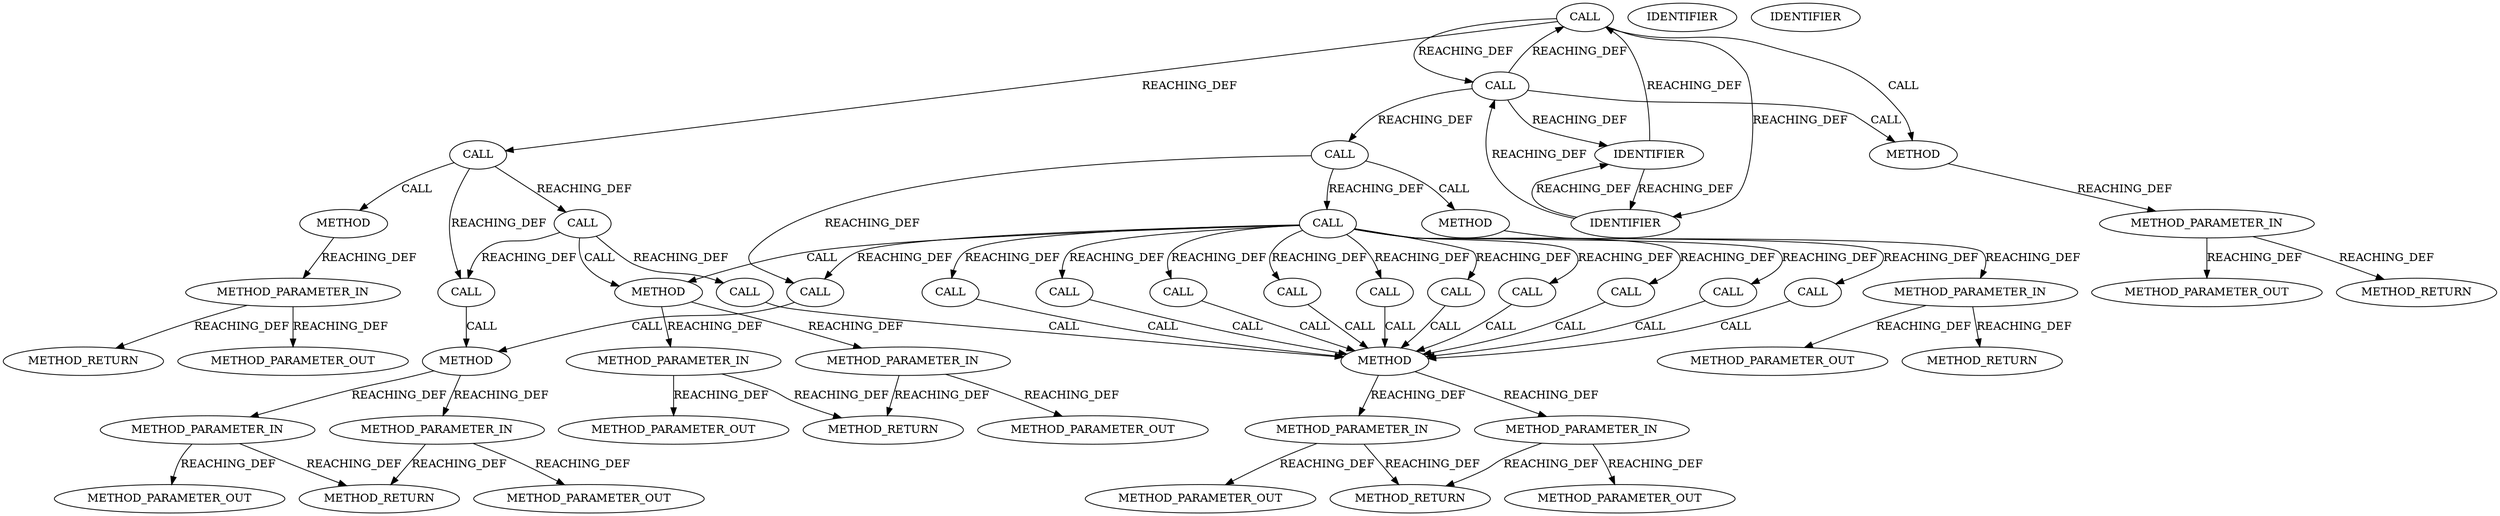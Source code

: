 strict digraph "" {
	node [label="\N"];
	1550	[ARGUMENT_INDEX=-1,
		CODE="desc->fd_aligns[i] = ceph_decode_16(&p)",
		COLUMN_NUMBER=3,
		DISPATCH_TYPE=STATIC_DISPATCH,
		LINE_NUMBER=520,
		METHOD_FULL_NAME="<operator>.assignment",
		NAME="<operator>.assignment",
		ORDER=2,
		TYPE_FULL_NAME="<empty>",
		filename="messenger_v2.c",
		label=CALL];
	11962	[AST_PARENT_FULL_NAME="<global>",
		AST_PARENT_TYPE=NAMESPACE_BLOCK,
		CODE="<empty>",
		FILENAME="<empty>",
		FULL_NAME="<operator>.assignment",
		IS_EXTERNAL=true,
		NAME="<operator>.assignment",
		ORDER=0,
		filename="<empty>",
		label=METHOD];
	1550 -> 11962	[label=CALL];
	11963	[CODE=p1,
		EVALUATION_STRATEGY=BY_VALUE,
		INDEX=1,
		IS_VARIADIC=false,
		NAME=p1,
		ORDER=1,
		TYPE_FULL_NAME=ANY,
		filename="<empty>",
		label=METHOD_PARAMETER_IN];
	11962 -> 11963	[label=REACHING_DEF];
	11964	[CODE=p2,
		EVALUATION_STRATEGY=BY_VALUE,
		INDEX=2,
		IS_VARIADIC=false,
		NAME=p2,
		ORDER=2,
		TYPE_FULL_NAME=ANY,
		filename="<empty>",
		label=METHOD_PARAMETER_IN];
	11962 -> 11964	[label=REACHING_DEF];
	1547	[ARGUMENT_INDEX=2,
		CODE="ceph_decode_32(&p)",
		COLUMN_NUMBER=22,
		DISPATCH_TYPE=STATIC_DISPATCH,
		LINE_NUMBER=519,
		METHOD_FULL_NAME=ceph_decode_32,
		NAME=ceph_decode_32,
		ORDER=2,
		TYPE_FULL_NAME="<empty>",
		filename="messenger_v2.c",
		label=CALL];
	12270	[AST_PARENT_FULL_NAME="<global>",
		AST_PARENT_TYPE=NAMESPACE_BLOCK,
		CODE="<empty>",
		FILENAME="<empty>",
		FULL_NAME=ceph_decode_32,
		IS_EXTERNAL=true,
		NAME=ceph_decode_32,
		ORDER=0,
		filename="<empty>",
		label=METHOD];
	1547 -> 12270	[label=CALL];
	1541	[ARGUMENT_INDEX=-1,
		CODE="desc->fd_lens[i] = ceph_decode_32(&p)",
		COLUMN_NUMBER=3,
		DISPATCH_TYPE=STATIC_DISPATCH,
		LINE_NUMBER=519,
		METHOD_FULL_NAME="<operator>.assignment",
		NAME="<operator>.assignment",
		ORDER=1,
		TYPE_FULL_NAME="<empty>",
		filename="messenger_v2.c",
		label=CALL];
	1547 -> 1541	[VARIABLE="ceph_decode_32(&p)",
		label=REACHING_DEF];
	1542	[ARGUMENT_INDEX=1,
		CODE="desc->fd_lens[i]",
		COLUMN_NUMBER=3,
		DISPATCH_TYPE=STATIC_DISPATCH,
		LINE_NUMBER=519,
		METHOD_FULL_NAME="<operator>.indirectIndexAccess",
		NAME="<operator>.indirectIndexAccess",
		ORDER=1,
		TYPE_FULL_NAME="<empty>",
		filename="messenger_v2.c",
		label=CALL];
	1547 -> 1542	[VARIABLE="ceph_decode_32(&p)",
		label=REACHING_DEF];
	12271	[CODE=p1,
		EVALUATION_STRATEGY=BY_VALUE,
		INDEX=1,
		IS_VARIADIC=false,
		NAME=p1,
		ORDER=1,
		TYPE_FULL_NAME=ANY,
		filename="<empty>",
		label=METHOD_PARAMETER_IN];
	12270 -> 12271	[label=REACHING_DEF];
	1541 -> 11962	[label=CALL];
	1542 -> 1541	[VARIABLE="desc->fd_lens[i]",
		label=REACHING_DEF];
	12132	[AST_PARENT_FULL_NAME="<global>",
		AST_PARENT_TYPE=NAMESPACE_BLOCK,
		CODE="<empty>",
		FILENAME="<empty>",
		FULL_NAME="<operator>.indirectIndexAccess",
		IS_EXTERNAL=true,
		NAME="<operator>.indirectIndexAccess",
		ORDER=0,
		filename="<empty>",
		label=METHOD];
	1542 -> 12132	[label=CALL];
	1543	[ARGUMENT_INDEX=1,
		CODE="desc->fd_lens",
		COLUMN_NUMBER=3,
		DISPATCH_TYPE=STATIC_DISPATCH,
		LINE_NUMBER=519,
		METHOD_FULL_NAME="<operator>.indirectFieldAccess",
		NAME="<operator>.indirectFieldAccess",
		ORDER=1,
		TYPE_FULL_NAME="<empty>",
		filename="messenger_v2.c",
		label=CALL];
	1542 -> 1543	[VARIABLE="desc->fd_lens[i]",
		label=REACHING_DEF];
	1562	[ARGUMENT_INDEX=1,
		CODE="desc->fd_lens",
		COLUMN_NUMBER=7,
		DISPATCH_TYPE=STATIC_DISPATCH,
		LINE_NUMBER=527,
		METHOD_FULL_NAME="<operator>.indirectFieldAccess",
		NAME="<operator>.indirectFieldAccess",
		ORDER=1,
		TYPE_FULL_NAME="<empty>",
		filename="messenger_v2.c",
		label=CALL];
	1542 -> 1562	[VARIABLE="desc->fd_lens[i]",
		label=REACHING_DEF];
	1579	[ARGUMENT_INDEX=1,
		CODE="desc->fd_lens",
		COLUMN_NUMBER=6,
		DISPATCH_TYPE=STATIC_DISPATCH,
		LINE_NUMBER=532,
		METHOD_FULL_NAME="<operator>.indirectFieldAccess",
		NAME="<operator>.indirectFieldAccess",
		ORDER=1,
		TYPE_FULL_NAME="<empty>",
		filename="messenger_v2.c",
		label=CALL];
	1542 -> 1579	[VARIABLE="desc->fd_lens[i]",
		label=REACHING_DEF];
	1588	[ARGUMENT_INDEX=1,
		CODE="desc->fd_lens",
		COLUMN_NUMBER=42,
		DISPATCH_TYPE=STATIC_DISPATCH,
		LINE_NUMBER=533,
		METHOD_FULL_NAME="<operator>.indirectFieldAccess",
		NAME="<operator>.indirectFieldAccess",
		ORDER=1,
		TYPE_FULL_NAME="<empty>",
		filename="messenger_v2.c",
		label=CALL];
	1542 -> 1588	[VARIABLE="desc->fd_lens[i]",
		label=REACHING_DEF];
	1598	[ARGUMENT_INDEX=1,
		CODE="desc->fd_lens",
		COLUMN_NUMBER=6,
		DISPATCH_TYPE=STATIC_DISPATCH,
		LINE_NUMBER=536,
		METHOD_FULL_NAME="<operator>.indirectFieldAccess",
		NAME="<operator>.indirectFieldAccess",
		ORDER=1,
		TYPE_FULL_NAME="<empty>",
		filename="messenger_v2.c",
		label=CALL];
	1542 -> 1598	[VARIABLE="desc->fd_lens[i]",
		label=REACHING_DEF];
	1607	[ARGUMENT_INDEX=1,
		CODE="desc->fd_lens",
		COLUMN_NUMBER=40,
		DISPATCH_TYPE=STATIC_DISPATCH,
		LINE_NUMBER=537,
		METHOD_FULL_NAME="<operator>.indirectFieldAccess",
		NAME="<operator>.indirectFieldAccess",
		ORDER=1,
		TYPE_FULL_NAME="<empty>",
		filename="messenger_v2.c",
		label=CALL];
	1542 -> 1607	[VARIABLE="desc->fd_lens[i]",
		label=REACHING_DEF];
	1617	[ARGUMENT_INDEX=1,
		CODE="desc->fd_lens",
		COLUMN_NUMBER=6,
		DISPATCH_TYPE=STATIC_DISPATCH,
		LINE_NUMBER=540,
		METHOD_FULL_NAME="<operator>.indirectFieldAccess",
		NAME="<operator>.indirectFieldAccess",
		ORDER=1,
		TYPE_FULL_NAME="<empty>",
		filename="messenger_v2.c",
		label=CALL];
	1542 -> 1617	[VARIABLE="desc->fd_lens[i]",
		label=REACHING_DEF];
	1626	[ARGUMENT_INDEX=1,
		CODE="desc->fd_lens",
		COLUMN_NUMBER=41,
		DISPATCH_TYPE=STATIC_DISPATCH,
		LINE_NUMBER=541,
		METHOD_FULL_NAME="<operator>.indirectFieldAccess",
		NAME="<operator>.indirectFieldAccess",
		ORDER=1,
		TYPE_FULL_NAME="<empty>",
		filename="messenger_v2.c",
		label=CALL];
	1542 -> 1626	[VARIABLE="desc->fd_lens[i]",
		label=REACHING_DEF];
	1636	[ARGUMENT_INDEX=1,
		CODE="desc->fd_lens",
		COLUMN_NUMBER=6,
		DISPATCH_TYPE=STATIC_DISPATCH,
		LINE_NUMBER=544,
		METHOD_FULL_NAME="<operator>.indirectFieldAccess",
		NAME="<operator>.indirectFieldAccess",
		ORDER=1,
		TYPE_FULL_NAME="<empty>",
		filename="messenger_v2.c",
		label=CALL];
	1542 -> 1636	[VARIABLE="desc->fd_lens[i]",
		label=REACHING_DEF];
	1645	[ARGUMENT_INDEX=1,
		CODE="desc->fd_lens",
		COLUMN_NUMBER=39,
		DISPATCH_TYPE=STATIC_DISPATCH,
		LINE_NUMBER=545,
		METHOD_FULL_NAME="<operator>.indirectFieldAccess",
		NAME="<operator>.indirectFieldAccess",
		ORDER=1,
		TYPE_FULL_NAME="<empty>",
		filename="messenger_v2.c",
		label=CALL];
	1542 -> 1645	[VARIABLE="desc->fd_lens[i]",
		label=REACHING_DEF];
	12134	[CODE=p2,
		EVALUATION_STRATEGY=BY_VALUE,
		INDEX=2,
		IS_VARIADIC=false,
		NAME=p2,
		ORDER=2,
		TYPE_FULL_NAME=ANY,
		filename="<empty>",
		label=METHOD_PARAMETER_IN];
	12132 -> 12134	[label=REACHING_DEF];
	12133	[CODE=p1,
		EVALUATION_STRATEGY=BY_VALUE,
		INDEX=1,
		IS_VARIADIC=false,
		NAME=p1,
		ORDER=1,
		TYPE_FULL_NAME=ANY,
		filename="<empty>",
		label=METHOD_PARAMETER_IN];
	12132 -> 12133	[label=REACHING_DEF];
	12049	[AST_PARENT_FULL_NAME="<global>",
		AST_PARENT_TYPE=NAMESPACE_BLOCK,
		CODE="<empty>",
		FILENAME="<empty>",
		FULL_NAME="<operator>.indirectFieldAccess",
		IS_EXTERNAL=true,
		NAME="<operator>.indirectFieldAccess",
		ORDER=0,
		filename="<empty>",
		label=METHOD];
	1543 -> 12049	[label=CALL];
	1562 -> 12049	[label=CALL];
	1579 -> 12049	[label=CALL];
	1588 -> 12049	[label=CALL];
	1598 -> 12049	[label=CALL];
	1607 -> 12049	[label=CALL];
	1617 -> 12049	[label=CALL];
	1626 -> 12049	[label=CALL];
	1636 -> 12049	[label=CALL];
	1645 -> 12049	[label=CALL];
	1557	[ARGUMENT_INDEX=1,
		CODE="&p",
		COLUMN_NUMBER=39,
		DISPATCH_TYPE=STATIC_DISPATCH,
		LINE_NUMBER=520,
		METHOD_FULL_NAME="<operator>.addressOf",
		NAME="<operator>.addressOf",
		ORDER=1,
		TYPE_FULL_NAME="<empty>",
		filename="messenger_v2.c",
		label=CALL];
	12001	[AST_PARENT_FULL_NAME="<global>",
		AST_PARENT_TYPE=NAMESPACE_BLOCK,
		CODE="<empty>",
		FILENAME="<empty>",
		FULL_NAME="<operator>.addressOf",
		IS_EXTERNAL=true,
		NAME="<operator>.addressOf",
		ORDER=0,
		filename="<empty>",
		label=METHOD];
	1557 -> 12001	[label=CALL];
	1548	[ARGUMENT_INDEX=1,
		CODE="&p",
		COLUMN_NUMBER=37,
		DISPATCH_TYPE=STATIC_DISPATCH,
		LINE_NUMBER=519,
		METHOD_FULL_NAME="<operator>.addressOf",
		NAME="<operator>.addressOf",
		ORDER=1,
		TYPE_FULL_NAME="<empty>",
		filename="messenger_v2.c",
		label=CALL];
	1557 -> 1548	[VARIABLE="&p",
		label=REACHING_DEF];
	1549	[ARGUMENT_INDEX=1,
		CODE=p,
		COLUMN_NUMBER=38,
		LINE_NUMBER=519,
		NAME=p,
		ORDER=1,
		TYPE_FULL_NAME="void*",
		filename="messenger_v2.c",
		label=IDENTIFIER];
	1557 -> 1549	[VARIABLE="&p",
		label=REACHING_DEF];
	1556	[ARGUMENT_INDEX=2,
		CODE="ceph_decode_16(&p)",
		COLUMN_NUMBER=24,
		DISPATCH_TYPE=STATIC_DISPATCH,
		LINE_NUMBER=520,
		METHOD_FULL_NAME=ceph_decode_16,
		NAME=ceph_decode_16,
		ORDER=2,
		TYPE_FULL_NAME="<empty>",
		filename="messenger_v2.c",
		label=CALL];
	1557 -> 1556	[VARIABLE="&p",
		label=REACHING_DEF];
	12002	[CODE=p1,
		EVALUATION_STRATEGY=BY_VALUE,
		INDEX=1,
		IS_VARIADIC=false,
		NAME=p1,
		ORDER=1,
		TYPE_FULL_NAME=ANY,
		filename="<empty>",
		label=METHOD_PARAMETER_IN];
	12001 -> 12002	[label=REACHING_DEF];
	1548 -> 1547	[VARIABLE="&p",
		label=REACHING_DEF];
	1548 -> 1557	[VARIABLE="&p",
		label=REACHING_DEF];
	1548 -> 12001	[label=CALL];
	1558	[ARGUMENT_INDEX=1,
		CODE=p,
		COLUMN_NUMBER=40,
		LINE_NUMBER=520,
		NAME=p,
		ORDER=1,
		TYPE_FULL_NAME="void*",
		filename="messenger_v2.c",
		label=IDENTIFIER];
	1548 -> 1558	[VARIABLE="&p",
		label=REACHING_DEF];
	1549 -> 1548	[VARIABLE=p,
		label=REACHING_DEF];
	1549 -> 1558	[VARIABLE=p,
		label=REACHING_DEF];
	1556 -> 1550	[VARIABLE="ceph_decode_16(&p)",
		label=REACHING_DEF];
	12274	[AST_PARENT_FULL_NAME="<global>",
		AST_PARENT_TYPE=NAMESPACE_BLOCK,
		CODE="<empty>",
		FILENAME="<empty>",
		FULL_NAME=ceph_decode_16,
		IS_EXTERNAL=true,
		NAME=ceph_decode_16,
		ORDER=0,
		filename="<empty>",
		label=METHOD];
	1556 -> 12274	[label=CALL];
	1551	[ARGUMENT_INDEX=1,
		CODE="desc->fd_aligns[i]",
		COLUMN_NUMBER=3,
		DISPATCH_TYPE=STATIC_DISPATCH,
		LINE_NUMBER=520,
		METHOD_FULL_NAME="<operator>.indirectIndexAccess",
		NAME="<operator>.indirectIndexAccess",
		ORDER=1,
		TYPE_FULL_NAME="<empty>",
		filename="messenger_v2.c",
		label=CALL];
	1556 -> 1551	[VARIABLE="ceph_decode_16(&p)",
		label=REACHING_DEF];
	12275	[CODE=p1,
		EVALUATION_STRATEGY=BY_VALUE,
		INDEX=1,
		IS_VARIADIC=false,
		NAME=p1,
		ORDER=1,
		TYPE_FULL_NAME=ANY,
		filename="<empty>",
		label=METHOD_PARAMETER_IN];
	12274 -> 12275	[label=REACHING_DEF];
	1551 -> 1550	[VARIABLE="desc->fd_aligns[i]",
		label=REACHING_DEF];
	1551 -> 12132	[label=CALL];
	1552	[ARGUMENT_INDEX=1,
		CODE="desc->fd_aligns",
		COLUMN_NUMBER=3,
		DISPATCH_TYPE=STATIC_DISPATCH,
		LINE_NUMBER=520,
		METHOD_FULL_NAME="<operator>.indirectFieldAccess",
		NAME="<operator>.indirectFieldAccess",
		ORDER=1,
		TYPE_FULL_NAME="<empty>",
		filename="messenger_v2.c",
		label=CALL];
	1551 -> 1552	[VARIABLE="desc->fd_aligns[i]",
		label=REACHING_DEF];
	12277	[CODE=RET,
		EVALUATION_STRATEGY=BY_VALUE,
		ORDER=2,
		TYPE_FULL_NAME=ANY,
		filename="<empty>",
		label=METHOD_RETURN];
	12275 -> 12277	[VARIABLE=p1,
		label=REACHING_DEF];
	13366	[CODE=p1,
		EVALUATION_STRATEGY=BY_VALUE,
		INDEX=1,
		IS_VARIADIC=false,
		NAME=p1,
		ORDER=1,
		TYPE_FULL_NAME=ANY,
		filename="<empty>",
		label=METHOD_PARAMETER_OUT];
	12275 -> 13366	[VARIABLE=p1,
		label=REACHING_DEF];
	12136	[CODE=RET,
		EVALUATION_STRATEGY=BY_VALUE,
		ORDER=2,
		TYPE_FULL_NAME=ANY,
		filename="<empty>",
		label=METHOD_RETURN];
	12134 -> 12136	[VARIABLE=p2,
		label=REACHING_DEF];
	13312	[CODE=p2,
		EVALUATION_STRATEGY=BY_VALUE,
		INDEX=2,
		IS_VARIADIC=false,
		NAME=p2,
		ORDER=2,
		TYPE_FULL_NAME=ANY,
		filename="<empty>",
		label=METHOD_PARAMETER_OUT];
	12134 -> 13312	[VARIABLE=p2,
		label=REACHING_DEF];
	12051	[CODE=p2,
		EVALUATION_STRATEGY=BY_VALUE,
		INDEX=2,
		IS_VARIADIC=false,
		NAME=p2,
		ORDER=2,
		TYPE_FULL_NAME=ANY,
		filename="<empty>",
		label=METHOD_PARAMETER_IN];
	12049 -> 12051	[label=REACHING_DEF];
	12050	[CODE=p1,
		EVALUATION_STRATEGY=BY_VALUE,
		INDEX=1,
		IS_VARIADIC=false,
		NAME=p1,
		ORDER=1,
		TYPE_FULL_NAME=ANY,
		filename="<empty>",
		label=METHOD_PARAMETER_IN];
	12049 -> 12050	[label=REACHING_DEF];
	1552 -> 12049	[label=CALL];
	12053	[CODE=RET,
		EVALUATION_STRATEGY=BY_VALUE,
		ORDER=2,
		TYPE_FULL_NAME=ANY,
		filename="<empty>",
		label=METHOD_RETURN];
	12051 -> 12053	[VARIABLE=p2,
		label=REACHING_DEF];
	13280	[CODE=p2,
		EVALUATION_STRATEGY=BY_VALUE,
		INDEX=2,
		IS_VARIADIC=false,
		NAME=p2,
		ORDER=2,
		TYPE_FULL_NAME=ANY,
		filename="<empty>",
		label=METHOD_PARAMETER_OUT];
	12051 -> 13280	[VARIABLE=p2,
		label=REACHING_DEF];
	12050 -> 12053	[VARIABLE=p1,
		label=REACHING_DEF];
	13279	[CODE=p1,
		EVALUATION_STRATEGY=BY_VALUE,
		INDEX=1,
		IS_VARIADIC=false,
		NAME=p1,
		ORDER=1,
		TYPE_FULL_NAME=ANY,
		filename="<empty>",
		label=METHOD_PARAMETER_OUT];
	12050 -> 13279	[VARIABLE=p1,
		label=REACHING_DEF];
	11966	[CODE=RET,
		EVALUATION_STRATEGY=BY_VALUE,
		ORDER=2,
		TYPE_FULL_NAME=ANY,
		filename="<empty>",
		label=METHOD_RETURN];
	11963 -> 11966	[VARIABLE=p1,
		label=REACHING_DEF];
	13246	[CODE=p1,
		EVALUATION_STRATEGY=BY_VALUE,
		INDEX=1,
		IS_VARIADIC=false,
		NAME=p1,
		ORDER=1,
		TYPE_FULL_NAME=ANY,
		filename="<empty>",
		label=METHOD_PARAMETER_OUT];
	11963 -> 13246	[VARIABLE=p1,
		label=REACHING_DEF];
	11964 -> 11966	[VARIABLE=p2,
		label=REACHING_DEF];
	13247	[CODE=p2,
		EVALUATION_STRATEGY=BY_VALUE,
		INDEX=2,
		IS_VARIADIC=false,
		NAME=p2,
		ORDER=2,
		TYPE_FULL_NAME=ANY,
		filename="<empty>",
		label=METHOD_PARAMETER_OUT];
	11964 -> 13247	[VARIABLE=p2,
		label=REACHING_DEF];
	1558 -> 1557	[VARIABLE=p,
		label=REACHING_DEF];
	1558 -> 1549	[VARIABLE=p,
		label=REACHING_DEF];
	12273	[CODE=RET,
		EVALUATION_STRATEGY=BY_VALUE,
		ORDER=2,
		TYPE_FULL_NAME=ANY,
		filename="<empty>",
		label=METHOD_RETURN];
	12271 -> 12273	[VARIABLE=p1,
		label=REACHING_DEF];
	13365	[CODE=p1,
		EVALUATION_STRATEGY=BY_VALUE,
		INDEX=1,
		IS_VARIADIC=false,
		NAME=p1,
		ORDER=1,
		TYPE_FULL_NAME=ANY,
		filename="<empty>",
		label=METHOD_PARAMETER_OUT];
	12271 -> 13365	[VARIABLE=p1,
		label=REACHING_DEF];
	12133 -> 12136	[VARIABLE=p1,
		label=REACHING_DEF];
	13311	[CODE=p1,
		EVALUATION_STRATEGY=BY_VALUE,
		INDEX=1,
		IS_VARIADIC=false,
		NAME=p1,
		ORDER=1,
		TYPE_FULL_NAME=ANY,
		filename="<empty>",
		label=METHOD_PARAMETER_OUT];
	12133 -> 13311	[VARIABLE=p1,
		label=REACHING_DEF];
	12004	[CODE=RET,
		EVALUATION_STRATEGY=BY_VALUE,
		ORDER=2,
		TYPE_FULL_NAME=ANY,
		filename="<empty>",
		label=METHOD_RETURN];
	12002 -> 12004	[VARIABLE=p1,
		label=REACHING_DEF];
	13261	[CODE=p1,
		EVALUATION_STRATEGY=BY_VALUE,
		INDEX=1,
		IS_VARIADIC=false,
		NAME=p1,
		ORDER=1,
		TYPE_FULL_NAME=ANY,
		filename="<empty>",
		label=METHOD_PARAMETER_OUT];
	12002 -> 13261	[VARIABLE=p1,
		label=REACHING_DEF];
	1546	[ARGUMENT_INDEX=2,
		CODE=i,
		COLUMN_NUMBER=17,
		LINE_NUMBER=519,
		NAME=i,
		ORDER=2,
		TYPE_FULL_NAME=int,
		filename="messenger_v2.c",
		label=IDENTIFIER];
	1544	[ARGUMENT_INDEX=1,
		CODE=desc,
		COLUMN_NUMBER=3,
		LINE_NUMBER=519,
		NAME=desc,
		ORDER=1,
		TYPE_FULL_NAME="ceph_frame_desc*",
		filename="messenger_v2.c",
		label=IDENTIFIER];
}
